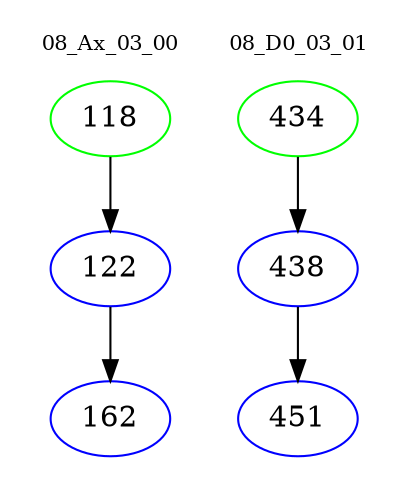 digraph{
subgraph cluster_0 {
color = white
label = "08_Ax_03_00";
fontsize=10;
T0_118 [label="118", color="green"]
T0_118 -> T0_122 [color="black"]
T0_122 [label="122", color="blue"]
T0_122 -> T0_162 [color="black"]
T0_162 [label="162", color="blue"]
}
subgraph cluster_1 {
color = white
label = "08_D0_03_01";
fontsize=10;
T1_434 [label="434", color="green"]
T1_434 -> T1_438 [color="black"]
T1_438 [label="438", color="blue"]
T1_438 -> T1_451 [color="black"]
T1_451 [label="451", color="blue"]
}
}
